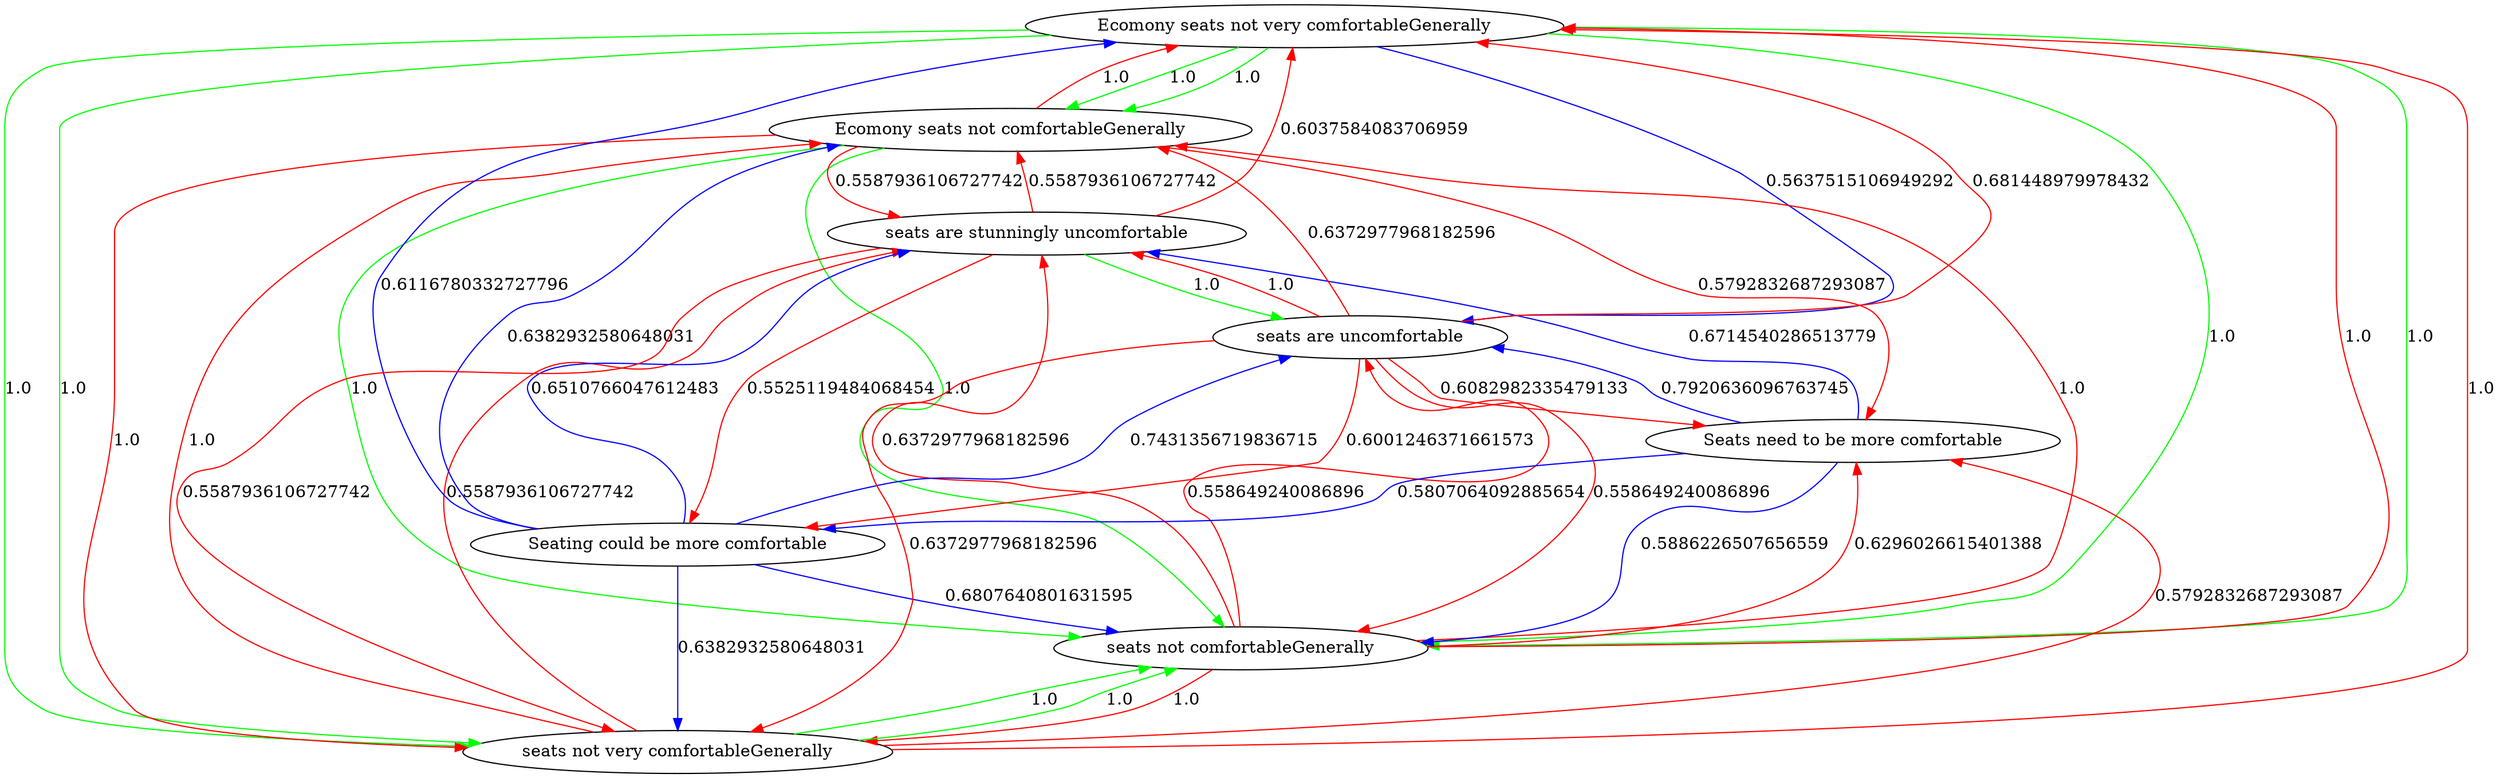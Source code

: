 digraph rawGraph {
"Ecomony seats not very comfortableGenerally";"Ecomony seats not comfortableGenerally";"seats not comfortableGenerally";"seats not very comfortableGenerally";"Seating could be more comfortable";"Seats need to be more comfortable";"seats are stunningly uncomfortable";"seats are uncomfortable";"Ecomony seats not very comfortableGenerally" -> "Ecomony seats not comfortableGenerally" [label=1.0] [color=green]
"Ecomony seats not comfortableGenerally" -> "seats not comfortableGenerally" [label=1.0] [color=green]
"Ecomony seats not very comfortableGenerally" -> "seats not very comfortableGenerally" [label=1.0] [color=green]
"seats not very comfortableGenerally" -> "seats not comfortableGenerally" [label=1.0] [color=green]
"Ecomony seats not very comfortableGenerally" -> "seats not comfortableGenerally" [label=1.0] [color=green]
"Ecomony seats not very comfortableGenerally" -> "Ecomony seats not comfortableGenerally" [label=1.0] [color=green]
"Ecomony seats not comfortableGenerally" -> "seats not comfortableGenerally" [label=1.0] [color=green]
"Ecomony seats not very comfortableGenerally" -> "seats not very comfortableGenerally" [label=1.0] [color=green]
"seats not very comfortableGenerally" -> "seats not comfortableGenerally" [label=1.0] [color=green]
"Ecomony seats not very comfortableGenerally" -> "seats not comfortableGenerally" [label=1.0] [color=green]
"Ecomony seats not comfortableGenerally" -> "Ecomony seats not very comfortableGenerally" [label=1.0] [color=red]
"Ecomony seats not comfortableGenerally" -> "seats not very comfortableGenerally" [label=1.0] [color=red]
"seats not comfortableGenerally" -> "Ecomony seats not very comfortableGenerally" [label=1.0] [color=red]
"seats not comfortableGenerally" -> "Ecomony seats not comfortableGenerally" [label=1.0] [color=red]
"seats not comfortableGenerally" -> "seats not very comfortableGenerally" [label=1.0] [color=red]
"seats not very comfortableGenerally" -> "Ecomony seats not very comfortableGenerally" [label=1.0] [color=red]
"seats not very comfortableGenerally" -> "Ecomony seats not comfortableGenerally" [label=1.0] [color=red]
"Seating could be more comfortable" -> "Ecomony seats not very comfortableGenerally" [label=0.6116780332727796] [color=blue]
"Seating could be more comfortable" -> "Ecomony seats not comfortableGenerally" [label=0.6382932580648031] [color=blue]
"Seating could be more comfortable" -> "seats not comfortableGenerally" [label=0.6807640801631595] [color=blue]
"Seating could be more comfortable" -> "seats not very comfortableGenerally" [label=0.6382932580648031] [color=blue]
"Ecomony seats not comfortableGenerally" -> "Seats need to be more comfortable" [label=0.5792832687293087] [color=red]
"seats not comfortableGenerally" -> "Seats need to be more comfortable" [label=0.6296026615401388] [color=red]
"seats not very comfortableGenerally" -> "Seats need to be more comfortable" [label=0.5792832687293087] [color=red]
"Seats need to be more comfortable" -> "seats not comfortableGenerally" [label=0.5886226507656559] [color=blue]
"Seats need to be more comfortable" -> "Seating could be more comfortable" [label=0.5807064092885654] [color=blue]
"seats are stunningly uncomfortable" -> "seats are uncomfortable" [label=1.0] [color=green]
"seats are uncomfortable" -> "seats are stunningly uncomfortable" [label=1.0] [color=red]
"Ecomony seats not very comfortableGenerally" -> "seats are uncomfortable" [label=0.5637515106949292] [color=blue]
"Ecomony seats not comfortableGenerally" -> "seats are stunningly uncomfortable" [label=0.5587936106727742] [color=red]
"seats not comfortableGenerally" -> "seats are stunningly uncomfortable" [label=0.6372977968182596] [color=red]
"seats not comfortableGenerally" -> "seats are uncomfortable" [label=0.558649240086896] [color=red]
"seats not very comfortableGenerally" -> "seats are stunningly uncomfortable" [label=0.5587936106727742] [color=red]
"Seating could be more comfortable" -> "seats are stunningly uncomfortable" [label=0.6510766047612483] [color=blue]
"Seating could be more comfortable" -> "seats are uncomfortable" [label=0.7431356719836715] [color=blue]
"Seats need to be more comfortable" -> "seats are stunningly uncomfortable" [label=0.6714540286513779] [color=blue]
"Seats need to be more comfortable" -> "seats are uncomfortable" [label=0.7920636096763745] [color=blue]
"seats are stunningly uncomfortable" -> "Ecomony seats not very comfortableGenerally" [label=0.6037584083706959] [color=red]
"seats are stunningly uncomfortable" -> "Ecomony seats not comfortableGenerally" [label=0.5587936106727742] [color=red]
"seats are stunningly uncomfortable" -> "seats not very comfortableGenerally" [label=0.5587936106727742] [color=red]
"seats are stunningly uncomfortable" -> "Seating could be more comfortable" [label=0.5525119484068454] [color=red]
"seats are uncomfortable" -> "Ecomony seats not very comfortableGenerally" [label=0.681448979978432] [color=red]
"seats are uncomfortable" -> "Ecomony seats not comfortableGenerally" [label=0.6372977968182596] [color=red]
"seats are uncomfortable" -> "seats not comfortableGenerally" [label=0.558649240086896] [color=red]
"seats are uncomfortable" -> "seats not very comfortableGenerally" [label=0.6372977968182596] [color=red]
"seats are uncomfortable" -> "Seating could be more comfortable" [label=0.6001246371661573] [color=red]
"seats are uncomfortable" -> "Seats need to be more comfortable" [label=0.6082982335479133] [color=red]
}